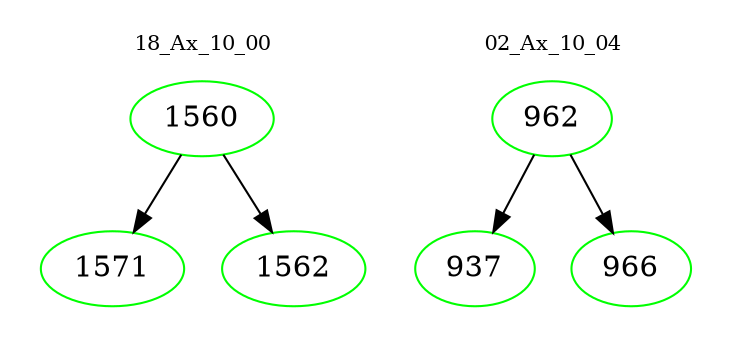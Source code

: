 digraph{
subgraph cluster_0 {
color = white
label = "18_Ax_10_00";
fontsize=10;
T0_1560 [label="1560", color="green"]
T0_1560 -> T0_1571 [color="black"]
T0_1571 [label="1571", color="green"]
T0_1560 -> T0_1562 [color="black"]
T0_1562 [label="1562", color="green"]
}
subgraph cluster_1 {
color = white
label = "02_Ax_10_04";
fontsize=10;
T1_962 [label="962", color="green"]
T1_962 -> T1_937 [color="black"]
T1_937 [label="937", color="green"]
T1_962 -> T1_966 [color="black"]
T1_966 [label="966", color="green"]
}
}
